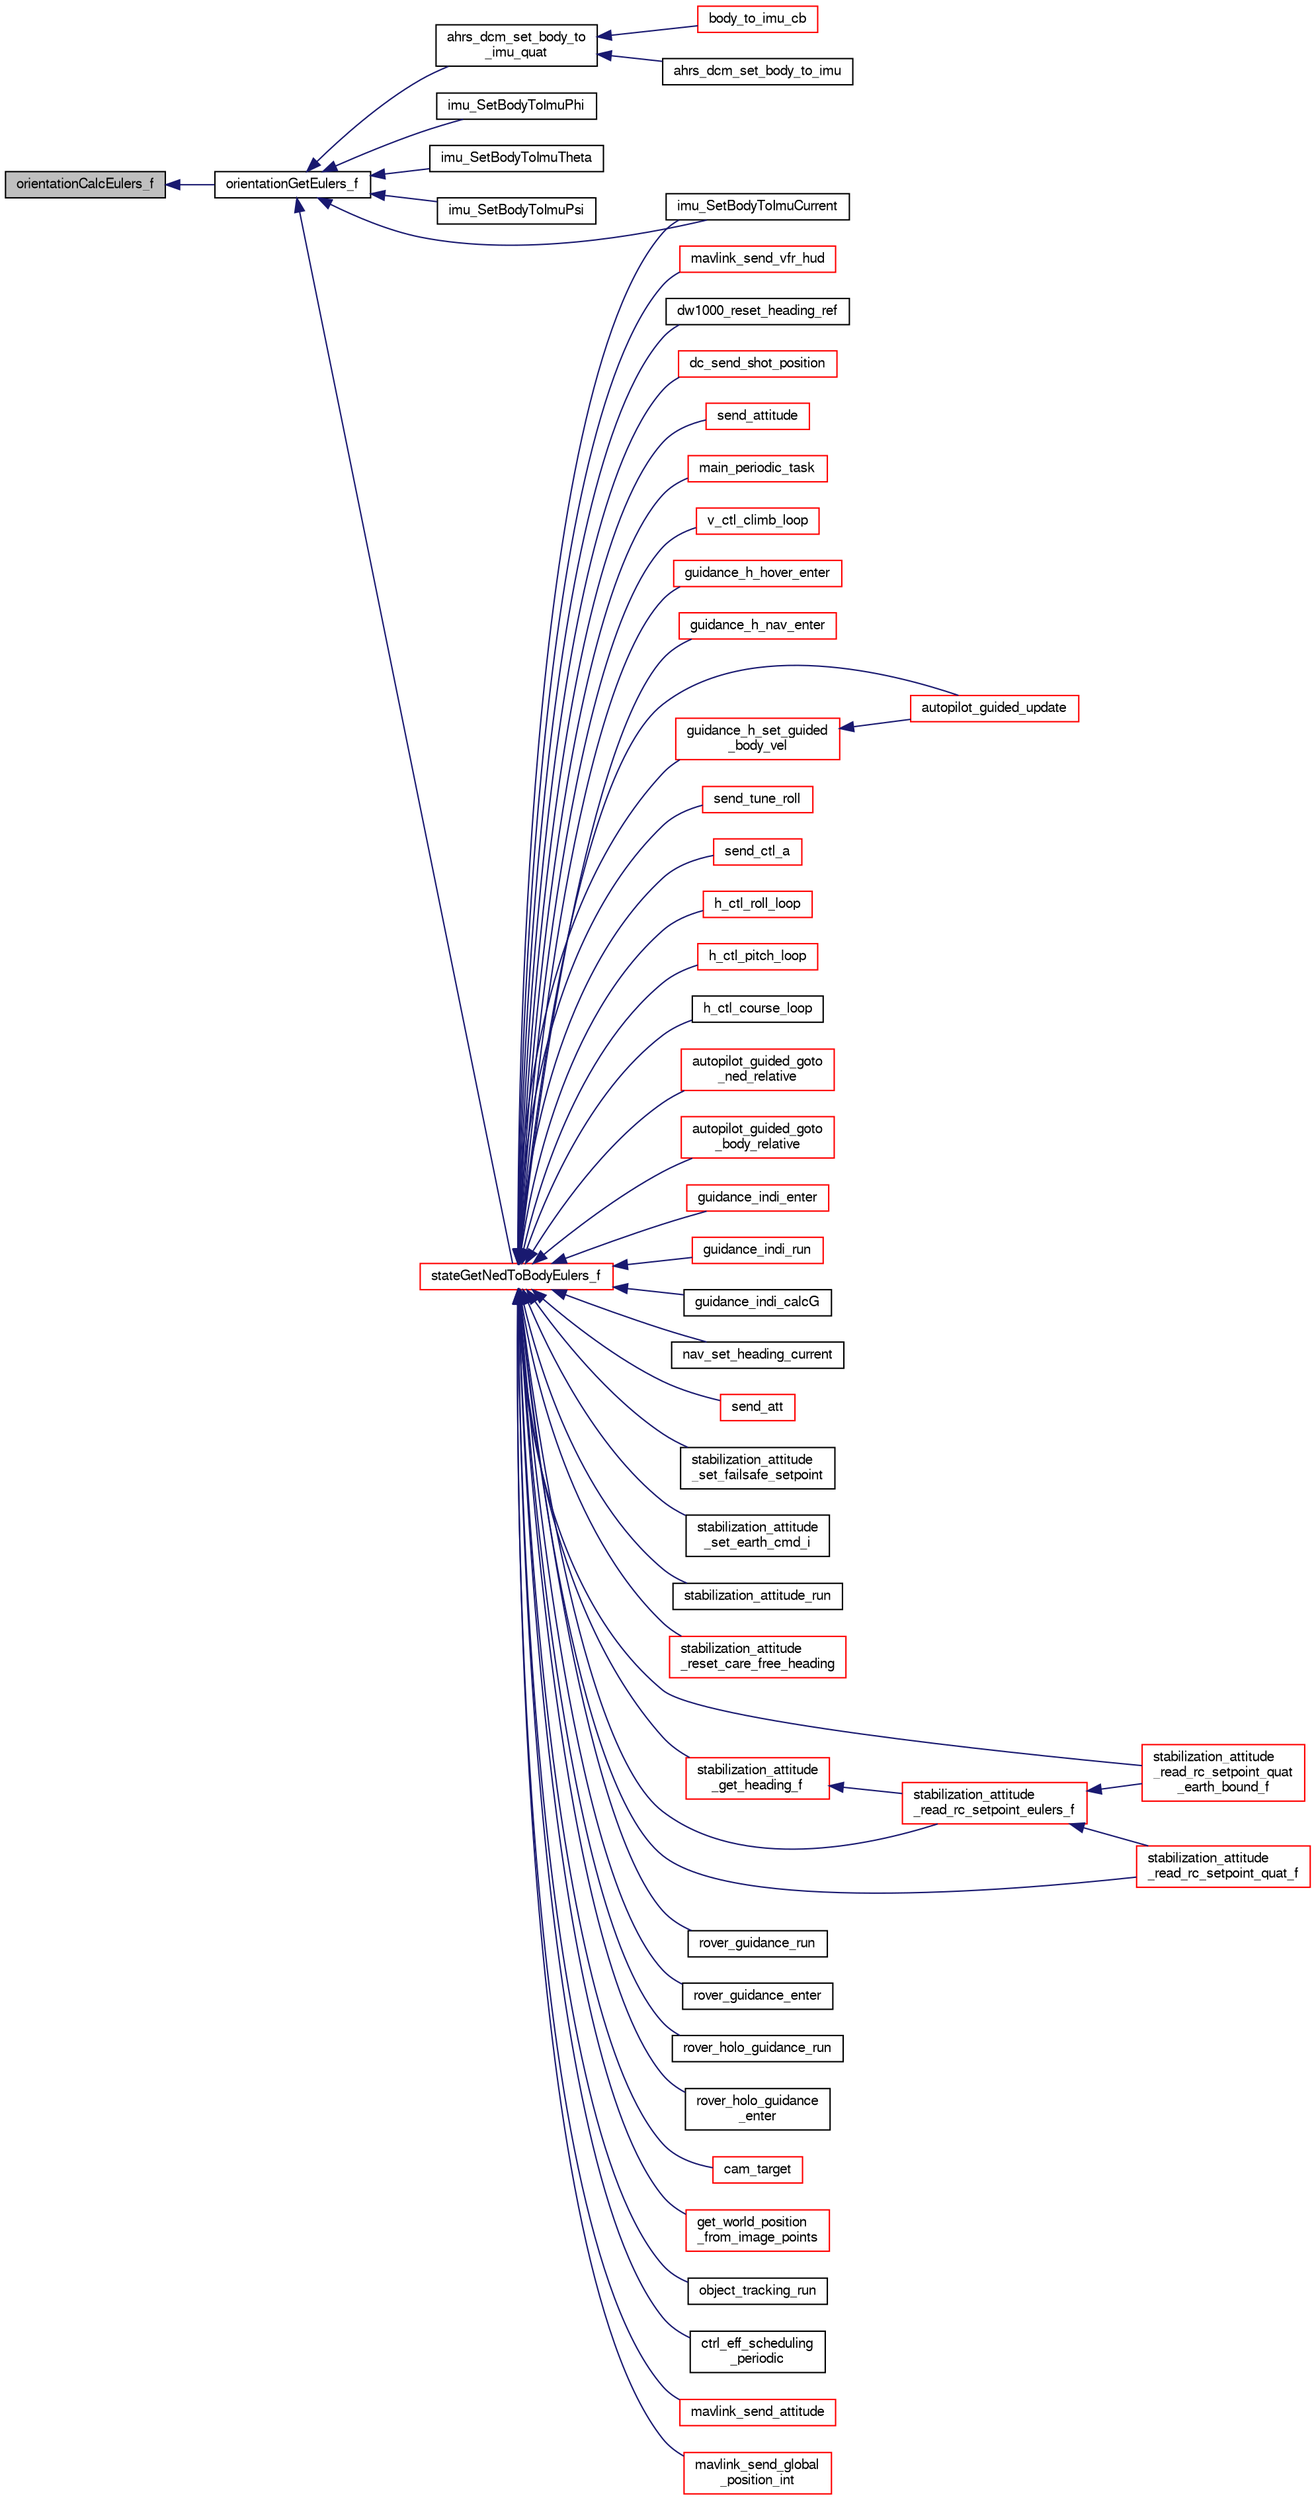 digraph "orientationCalcEulers_f"
{
  edge [fontname="FreeSans",fontsize="10",labelfontname="FreeSans",labelfontsize="10"];
  node [fontname="FreeSans",fontsize="10",shape=record];
  rankdir="LR";
  Node1 [label="orientationCalcEulers_f",height=0.2,width=0.4,color="black", fillcolor="grey75", style="filled", fontcolor="black"];
  Node1 -> Node2 [dir="back",color="midnightblue",fontsize="10",style="solid",fontname="FreeSans"];
  Node2 [label="orientationGetEulers_f",height=0.2,width=0.4,color="black", fillcolor="white", style="filled",URL="$group__math__orientation__representation.html#gaaae3838d0b45682d48257d5dbfff3030",tooltip="Get vehicle body attitude euler angles (float). "];
  Node2 -> Node3 [dir="back",color="midnightblue",fontsize="10",style="solid",fontname="FreeSans"];
  Node3 [label="ahrs_dcm_set_body_to\l_imu_quat",height=0.2,width=0.4,color="black", fillcolor="white", style="filled",URL="$ahrs__float__dcm_8h.html#afe8393fd937ef9065e871dc5623510f2"];
  Node3 -> Node4 [dir="back",color="midnightblue",fontsize="10",style="solid",fontname="FreeSans"];
  Node4 [label="ahrs_dcm_set_body_to_imu",height=0.2,width=0.4,color="black", fillcolor="white", style="filled",URL="$ahrs__float__dcm_8h.html#a7f3247a388db0709627a935f09a7b406"];
  Node3 -> Node5 [dir="back",color="midnightblue",fontsize="10",style="solid",fontname="FreeSans"];
  Node5 [label="body_to_imu_cb",height=0.2,width=0.4,color="red", fillcolor="white", style="filled",URL="$ahrs__float__dcm__wrapper_8c.html#ab5f6300c213088a4ea0598baafb5e736"];
  Node2 -> Node6 [dir="back",color="midnightblue",fontsize="10",style="solid",fontname="FreeSans"];
  Node6 [label="imu_SetBodyToImuPhi",height=0.2,width=0.4,color="black", fillcolor="white", style="filled",URL="$imu_8h.html#ac50fba336ca2c337f240bab0db44f64e"];
  Node2 -> Node7 [dir="back",color="midnightblue",fontsize="10",style="solid",fontname="FreeSans"];
  Node7 [label="imu_SetBodyToImuTheta",height=0.2,width=0.4,color="black", fillcolor="white", style="filled",URL="$imu_8h.html#a3e25b56c5719a23e494568696083459e"];
  Node2 -> Node8 [dir="back",color="midnightblue",fontsize="10",style="solid",fontname="FreeSans"];
  Node8 [label="imu_SetBodyToImuPsi",height=0.2,width=0.4,color="black", fillcolor="white", style="filled",URL="$imu_8h.html#a88ec31da12a499ee7b47fe11b4ccfa4e"];
  Node2 -> Node9 [dir="back",color="midnightblue",fontsize="10",style="solid",fontname="FreeSans"];
  Node9 [label="imu_SetBodyToImuCurrent",height=0.2,width=0.4,color="black", fillcolor="white", style="filled",URL="$imu_8h.html#a931916ce562dfa28e02e0a6001dddc43"];
  Node2 -> Node10 [dir="back",color="midnightblue",fontsize="10",style="solid",fontname="FreeSans"];
  Node10 [label="stateGetNedToBodyEulers_f",height=0.2,width=0.4,color="red", fillcolor="white", style="filled",URL="$group__state__attitude.html#ga9a5e6bac6e7d78e1b33430e73344615b",tooltip="Get vehicle body attitude euler angles (float). "];
  Node10 -> Node11 [dir="back",color="midnightblue",fontsize="10",style="solid",fontname="FreeSans"];
  Node11 [label="send_attitude",height=0.2,width=0.4,color="red", fillcolor="white", style="filled",URL="$autopilot_8c.html#a468116423cf6003ebcd0c632cd976c02"];
  Node10 -> Node12 [dir="back",color="midnightblue",fontsize="10",style="solid",fontname="FreeSans"];
  Node12 [label="main_periodic_task",height=0.2,width=0.4,color="red", fillcolor="white", style="filled",URL="$demo__ahrs__actuators_8c.html#a791eaf74023b4de8d10fbfe0de040ed8"];
  Node10 -> Node13 [dir="back",color="midnightblue",fontsize="10",style="solid",fontname="FreeSans"];
  Node13 [label="v_ctl_climb_loop",height=0.2,width=0.4,color="red", fillcolor="white", style="filled",URL="$guidance__common_8h.html#a38f0bbceda8812281fc650c2c1aac6c8",tooltip="Auto-throttle inner loop. "];
  Node10 -> Node14 [dir="back",color="midnightblue",fontsize="10",style="solid",fontname="FreeSans"];
  Node14 [label="guidance_h_hover_enter",height=0.2,width=0.4,color="red", fillcolor="white", style="filled",URL="$rotorcraft_2guidance_2guidance__h_8h.html#a32c1c61b5aa933b712fd75a1a9bdc162"];
  Node10 -> Node15 [dir="back",color="midnightblue",fontsize="10",style="solid",fontname="FreeSans"];
  Node15 [label="guidance_h_nav_enter",height=0.2,width=0.4,color="red", fillcolor="white", style="filled",URL="$rotorcraft_2guidance_2guidance__h_8h.html#aaecb10d1d18788c0de654dd479441b20"];
  Node10 -> Node16 [dir="back",color="midnightblue",fontsize="10",style="solid",fontname="FreeSans"];
  Node16 [label="guidance_h_set_guided\l_body_vel",height=0.2,width=0.4,color="red", fillcolor="white", style="filled",URL="$rotorcraft_2guidance_2guidance__h_8h.html#ae192e6147e70b8acc536020ece52714b",tooltip="Set body relative horizontal velocity setpoint in GUIDED mode. "];
  Node16 -> Node17 [dir="back",color="midnightblue",fontsize="10",style="solid",fontname="FreeSans"];
  Node17 [label="autopilot_guided_update",height=0.2,width=0.4,color="red", fillcolor="white", style="filled",URL="$autopilot__guided_8h.html#a07ce763874e77faf62f5c9506bdad43d",tooltip="Set guided setpoints using flag mask in GUIDED mode. "];
  Node10 -> Node18 [dir="back",color="midnightblue",fontsize="10",style="solid",fontname="FreeSans"];
  Node18 [label="send_tune_roll",height=0.2,width=0.4,color="red", fillcolor="white", style="filled",URL="$stabilization__adaptive_8c.html#a0c11799df47100d31f44a50bb3e16bce"];
  Node10 -> Node19 [dir="back",color="midnightblue",fontsize="10",style="solid",fontname="FreeSans"];
  Node19 [label="send_ctl_a",height=0.2,width=0.4,color="red", fillcolor="white", style="filled",URL="$stabilization__adaptive_8c.html#a3cc410a3b9183b93302a2a71906a6455"];
  Node10 -> Node20 [dir="back",color="midnightblue",fontsize="10",style="solid",fontname="FreeSans"];
  Node20 [label="h_ctl_roll_loop",height=0.2,width=0.4,color="red", fillcolor="white", style="filled",URL="$stabilization__adaptive_8c.html#a56e08c7c847634b91bec39dc929ade80"];
  Node10 -> Node21 [dir="back",color="midnightblue",fontsize="10",style="solid",fontname="FreeSans"];
  Node21 [label="h_ctl_pitch_loop",height=0.2,width=0.4,color="red", fillcolor="white", style="filled",URL="$stabilization__adaptive_8c.html#a10c9851e192217d5a4e7b6dc98e16c2d"];
  Node10 -> Node22 [dir="back",color="midnightblue",fontsize="10",style="solid",fontname="FreeSans"];
  Node22 [label="h_ctl_course_loop",height=0.2,width=0.4,color="black", fillcolor="white", style="filled",URL="$stabilization__attitude_8c.html#a02ae04f0f1bbe7588572e87e3dadb381"];
  Node10 -> Node23 [dir="back",color="midnightblue",fontsize="10",style="solid",fontname="FreeSans"];
  Node23 [label="autopilot_guided_goto\l_ned_relative",height=0.2,width=0.4,color="red", fillcolor="white", style="filled",URL="$autopilot__guided_8h.html#a32b83e461c091c64ffa38e4f08f6a312",tooltip="Set position and heading setpoints wrt. "];
  Node10 -> Node24 [dir="back",color="midnightblue",fontsize="10",style="solid",fontname="FreeSans"];
  Node24 [label="autopilot_guided_goto\l_body_relative",height=0.2,width=0.4,color="red", fillcolor="white", style="filled",URL="$autopilot__guided_8h.html#acb5ff8d624f7583075e58303f46b9890",tooltip="Set position and heading setpoints wrt. "];
  Node10 -> Node17 [dir="back",color="midnightblue",fontsize="10",style="solid",fontname="FreeSans"];
  Node10 -> Node25 [dir="back",color="midnightblue",fontsize="10",style="solid",fontname="FreeSans"];
  Node25 [label="guidance_indi_enter",height=0.2,width=0.4,color="red", fillcolor="white", style="filled",URL="$guidance__indi__hybrid_8h.html#a638dd6a545987ce3e0a8c8cef1e3481c",tooltip="Call upon entering indi guidance. "];
  Node10 -> Node26 [dir="back",color="midnightblue",fontsize="10",style="solid",fontname="FreeSans"];
  Node26 [label="guidance_indi_run",height=0.2,width=0.4,color="red", fillcolor="white", style="filled",URL="$guidance__indi__hybrid_8h.html#afa3b5095f6b5beadbb8662d3b3519bc9"];
  Node10 -> Node27 [dir="back",color="midnightblue",fontsize="10",style="solid",fontname="FreeSans"];
  Node27 [label="guidance_indi_calcG",height=0.2,width=0.4,color="black", fillcolor="white", style="filled",URL="$guidance__indi_8c.html#a600398d034a7f118b5f97390c6c0c333"];
  Node10 -> Node28 [dir="back",color="midnightblue",fontsize="10",style="solid",fontname="FreeSans"];
  Node28 [label="nav_set_heading_current",height=0.2,width=0.4,color="black", fillcolor="white", style="filled",URL="$rover_2navigation_8c.html#a206d573ce2ca1d37d70cbe4febdd99b3",tooltip="Set heading to the current yaw angle. "];
  Node10 -> Node29 [dir="back",color="midnightblue",fontsize="10",style="solid",fontname="FreeSans"];
  Node29 [label="send_att",height=0.2,width=0.4,color="red", fillcolor="white", style="filled",URL="$stabilization__attitude__euler__float_8c.html#ae9244e1c3c685a32cc7ac97134ea6f6d"];
  Node10 -> Node30 [dir="back",color="midnightblue",fontsize="10",style="solid",fontname="FreeSans"];
  Node30 [label="stabilization_attitude\l_set_failsafe_setpoint",height=0.2,width=0.4,color="black", fillcolor="white", style="filled",URL="$stabilization__attitude__euler__float_8c.html#a5a2d8d3947ba9cdc571cea5778c93f4a"];
  Node10 -> Node31 [dir="back",color="midnightblue",fontsize="10",style="solid",fontname="FreeSans"];
  Node31 [label="stabilization_attitude\l_set_earth_cmd_i",height=0.2,width=0.4,color="black", fillcolor="white", style="filled",URL="$stabilization__attitude__euler__float_8c.html#ada3ef183c206d08fd0a902adc118f542"];
  Node10 -> Node32 [dir="back",color="midnightblue",fontsize="10",style="solid",fontname="FreeSans"];
  Node32 [label="stabilization_attitude_run",height=0.2,width=0.4,color="black", fillcolor="white", style="filled",URL="$stabilization__attitude__euler__float_8c.html#add1138c9aae1adaafdb42ddf2f0c039a"];
  Node10 -> Node33 [dir="back",color="midnightblue",fontsize="10",style="solid",fontname="FreeSans"];
  Node33 [label="stabilization_attitude\l_reset_care_free_heading",height=0.2,width=0.4,color="red", fillcolor="white", style="filled",URL="$stabilization__attitude__rc__setpoint_8h.html#abdf70201d8682a7d5b567fc6f3790063",tooltip="reset the heading for care-free mode to current heading "];
  Node10 -> Node34 [dir="back",color="midnightblue",fontsize="10",style="solid",fontname="FreeSans"];
  Node34 [label="stabilization_attitude\l_get_heading_f",height=0.2,width=0.4,color="red", fillcolor="white", style="filled",URL="$stabilization__attitude__rc__setpoint_8h.html#aef31d05722347c8213ef503f5c6f1113"];
  Node34 -> Node35 [dir="back",color="midnightblue",fontsize="10",style="solid",fontname="FreeSans"];
  Node35 [label="stabilization_attitude\l_read_rc_setpoint_eulers_f",height=0.2,width=0.4,color="red", fillcolor="white", style="filled",URL="$stabilization__attitude__rc__setpoint_8h.html#af0d1b8fcfd61727710cae059e8581fb1"];
  Node35 -> Node36 [dir="back",color="midnightblue",fontsize="10",style="solid",fontname="FreeSans"];
  Node36 [label="stabilization_attitude\l_read_rc_setpoint_quat\l_earth_bound_f",height=0.2,width=0.4,color="red", fillcolor="white", style="filled",URL="$stabilization__attitude__rc__setpoint_8h.html#a67c7c9ce5526222ceb3f422269fc8f47"];
  Node35 -> Node37 [dir="back",color="midnightblue",fontsize="10",style="solid",fontname="FreeSans"];
  Node37 [label="stabilization_attitude\l_read_rc_setpoint_quat_f",height=0.2,width=0.4,color="red", fillcolor="white", style="filled",URL="$stabilization__attitude__rc__setpoint_8h.html#a7e0d148d1e5210bb1b299163d77daa4a",tooltip="Read attitude setpoint from RC as quaternion Interprets the stick positions as axes. "];
  Node10 -> Node35 [dir="back",color="midnightblue",fontsize="10",style="solid",fontname="FreeSans"];
  Node10 -> Node37 [dir="back",color="midnightblue",fontsize="10",style="solid",fontname="FreeSans"];
  Node10 -> Node36 [dir="back",color="midnightblue",fontsize="10",style="solid",fontname="FreeSans"];
  Node10 -> Node38 [dir="back",color="midnightblue",fontsize="10",style="solid",fontname="FreeSans"];
  Node38 [label="rover_guidance_run",height=0.2,width=0.4,color="black", fillcolor="white", style="filled",URL="$rover__guidance_8h.html#a1c5d14152545935d78448eae5d0a6b6d"];
  Node10 -> Node39 [dir="back",color="midnightblue",fontsize="10",style="solid",fontname="FreeSans"];
  Node39 [label="rover_guidance_enter",height=0.2,width=0.4,color="black", fillcolor="white", style="filled",URL="$rover__guidance_8h.html#a4db8bb1975e15df2fc7918173c74d874"];
  Node10 -> Node40 [dir="back",color="midnightblue",fontsize="10",style="solid",fontname="FreeSans"];
  Node40 [label="rover_holo_guidance_run",height=0.2,width=0.4,color="black", fillcolor="white", style="filled",URL="$rover__guidance__holonomic_8h.html#a714eebb049eb159d6b28ae3118c7d2c3"];
  Node10 -> Node41 [dir="back",color="midnightblue",fontsize="10",style="solid",fontname="FreeSans"];
  Node41 [label="rover_holo_guidance\l_enter",height=0.2,width=0.4,color="black", fillcolor="white", style="filled",URL="$rover__guidance__holonomic_8h.html#ad1c07ff189eca88f4260899cf80a6d0c"];
  Node10 -> Node42 [dir="back",color="midnightblue",fontsize="10",style="solid",fontname="FreeSans"];
  Node42 [label="cam_target",height=0.2,width=0.4,color="red", fillcolor="white", style="filled",URL="$cam_8c.html#aab3da8ed719ee01699f50450b3df3b13",tooltip="Computes the right angles from target_x, target_y, target_alt. "];
  Node10 -> Node43 [dir="back",color="midnightblue",fontsize="10",style="solid",fontname="FreeSans"];
  Node43 [label="get_world_position\l_from_image_points",height=0.2,width=0.4,color="red", fillcolor="white", style="filled",URL="$PnP__AHRS_8h.html#a30f92e7ee757f2657644e0df845ff43a",tooltip="Get the world position of the camera, given image coordinates and corresponding world coordinates..."];
  Node10 -> Node44 [dir="back",color="midnightblue",fontsize="10",style="solid",fontname="FreeSans"];
  Node44 [label="object_tracking_run",height=0.2,width=0.4,color="black", fillcolor="white", style="filled",URL="$object__tracking_8h.html#abc55c61a0ead3db0d15a2939ec909fa4",tooltip="run function "];
  Node10 -> Node45 [dir="back",color="midnightblue",fontsize="10",style="solid",fontname="FreeSans"];
  Node45 [label="ctrl_eff_scheduling\l_periodic",height=0.2,width=0.4,color="black", fillcolor="white", style="filled",URL="$scheduling__indi__simple_8c.html#a80dcca086fcbf5ef61bfe9d420b5ae10",tooltip="Periodic function that interpolates between gain sets depending on the scheduling variable..."];
  Node10 -> Node46 [dir="back",color="midnightblue",fontsize="10",style="solid",fontname="FreeSans"];
  Node46 [label="mavlink_send_attitude",height=0.2,width=0.4,color="red", fillcolor="white", style="filled",URL="$mavlink_8c.html#acf9dbe1c46aa63331ca93c34f1a73a9a",tooltip="Send the attitude. "];
  Node10 -> Node47 [dir="back",color="midnightblue",fontsize="10",style="solid",fontname="FreeSans"];
  Node47 [label="mavlink_send_global\l_position_int",height=0.2,width=0.4,color="red", fillcolor="white", style="filled",URL="$mavlink_8c.html#a69b29097db843b873c8b348c837cfd03"];
  Node10 -> Node48 [dir="back",color="midnightblue",fontsize="10",style="solid",fontname="FreeSans"];
  Node48 [label="mavlink_send_vfr_hud",height=0.2,width=0.4,color="red", fillcolor="white", style="filled",URL="$mavlink_8c.html#a8c8fd474a91b126a5f74296017672ddc",tooltip="Send Metrics typically displayed on a HUD for fixed wing aircraft. "];
  Node10 -> Node49 [dir="back",color="midnightblue",fontsize="10",style="solid",fontname="FreeSans"];
  Node49 [label="dw1000_reset_heading_ref",height=0.2,width=0.4,color="black", fillcolor="white", style="filled",URL="$dw1000__arduino_8h.html#abafdc9764fc8e346891fc6d215cc8d89",tooltip="Reset reference heading to current heading AHRS/INS should be aligned before calling this function..."];
  Node10 -> Node50 [dir="back",color="midnightblue",fontsize="10",style="solid",fontname="FreeSans"];
  Node50 [label="dc_send_shot_position",height=0.2,width=0.4,color="red", fillcolor="white", style="filled",URL="$dc_8h.html#aaf0625fed2e489322c40c4b2a1904e9a",tooltip="Send Down the coordinates of where the photo was taken. "];
  Node10 -> Node9 [dir="back",color="midnightblue",fontsize="10",style="solid",fontname="FreeSans"];
}
